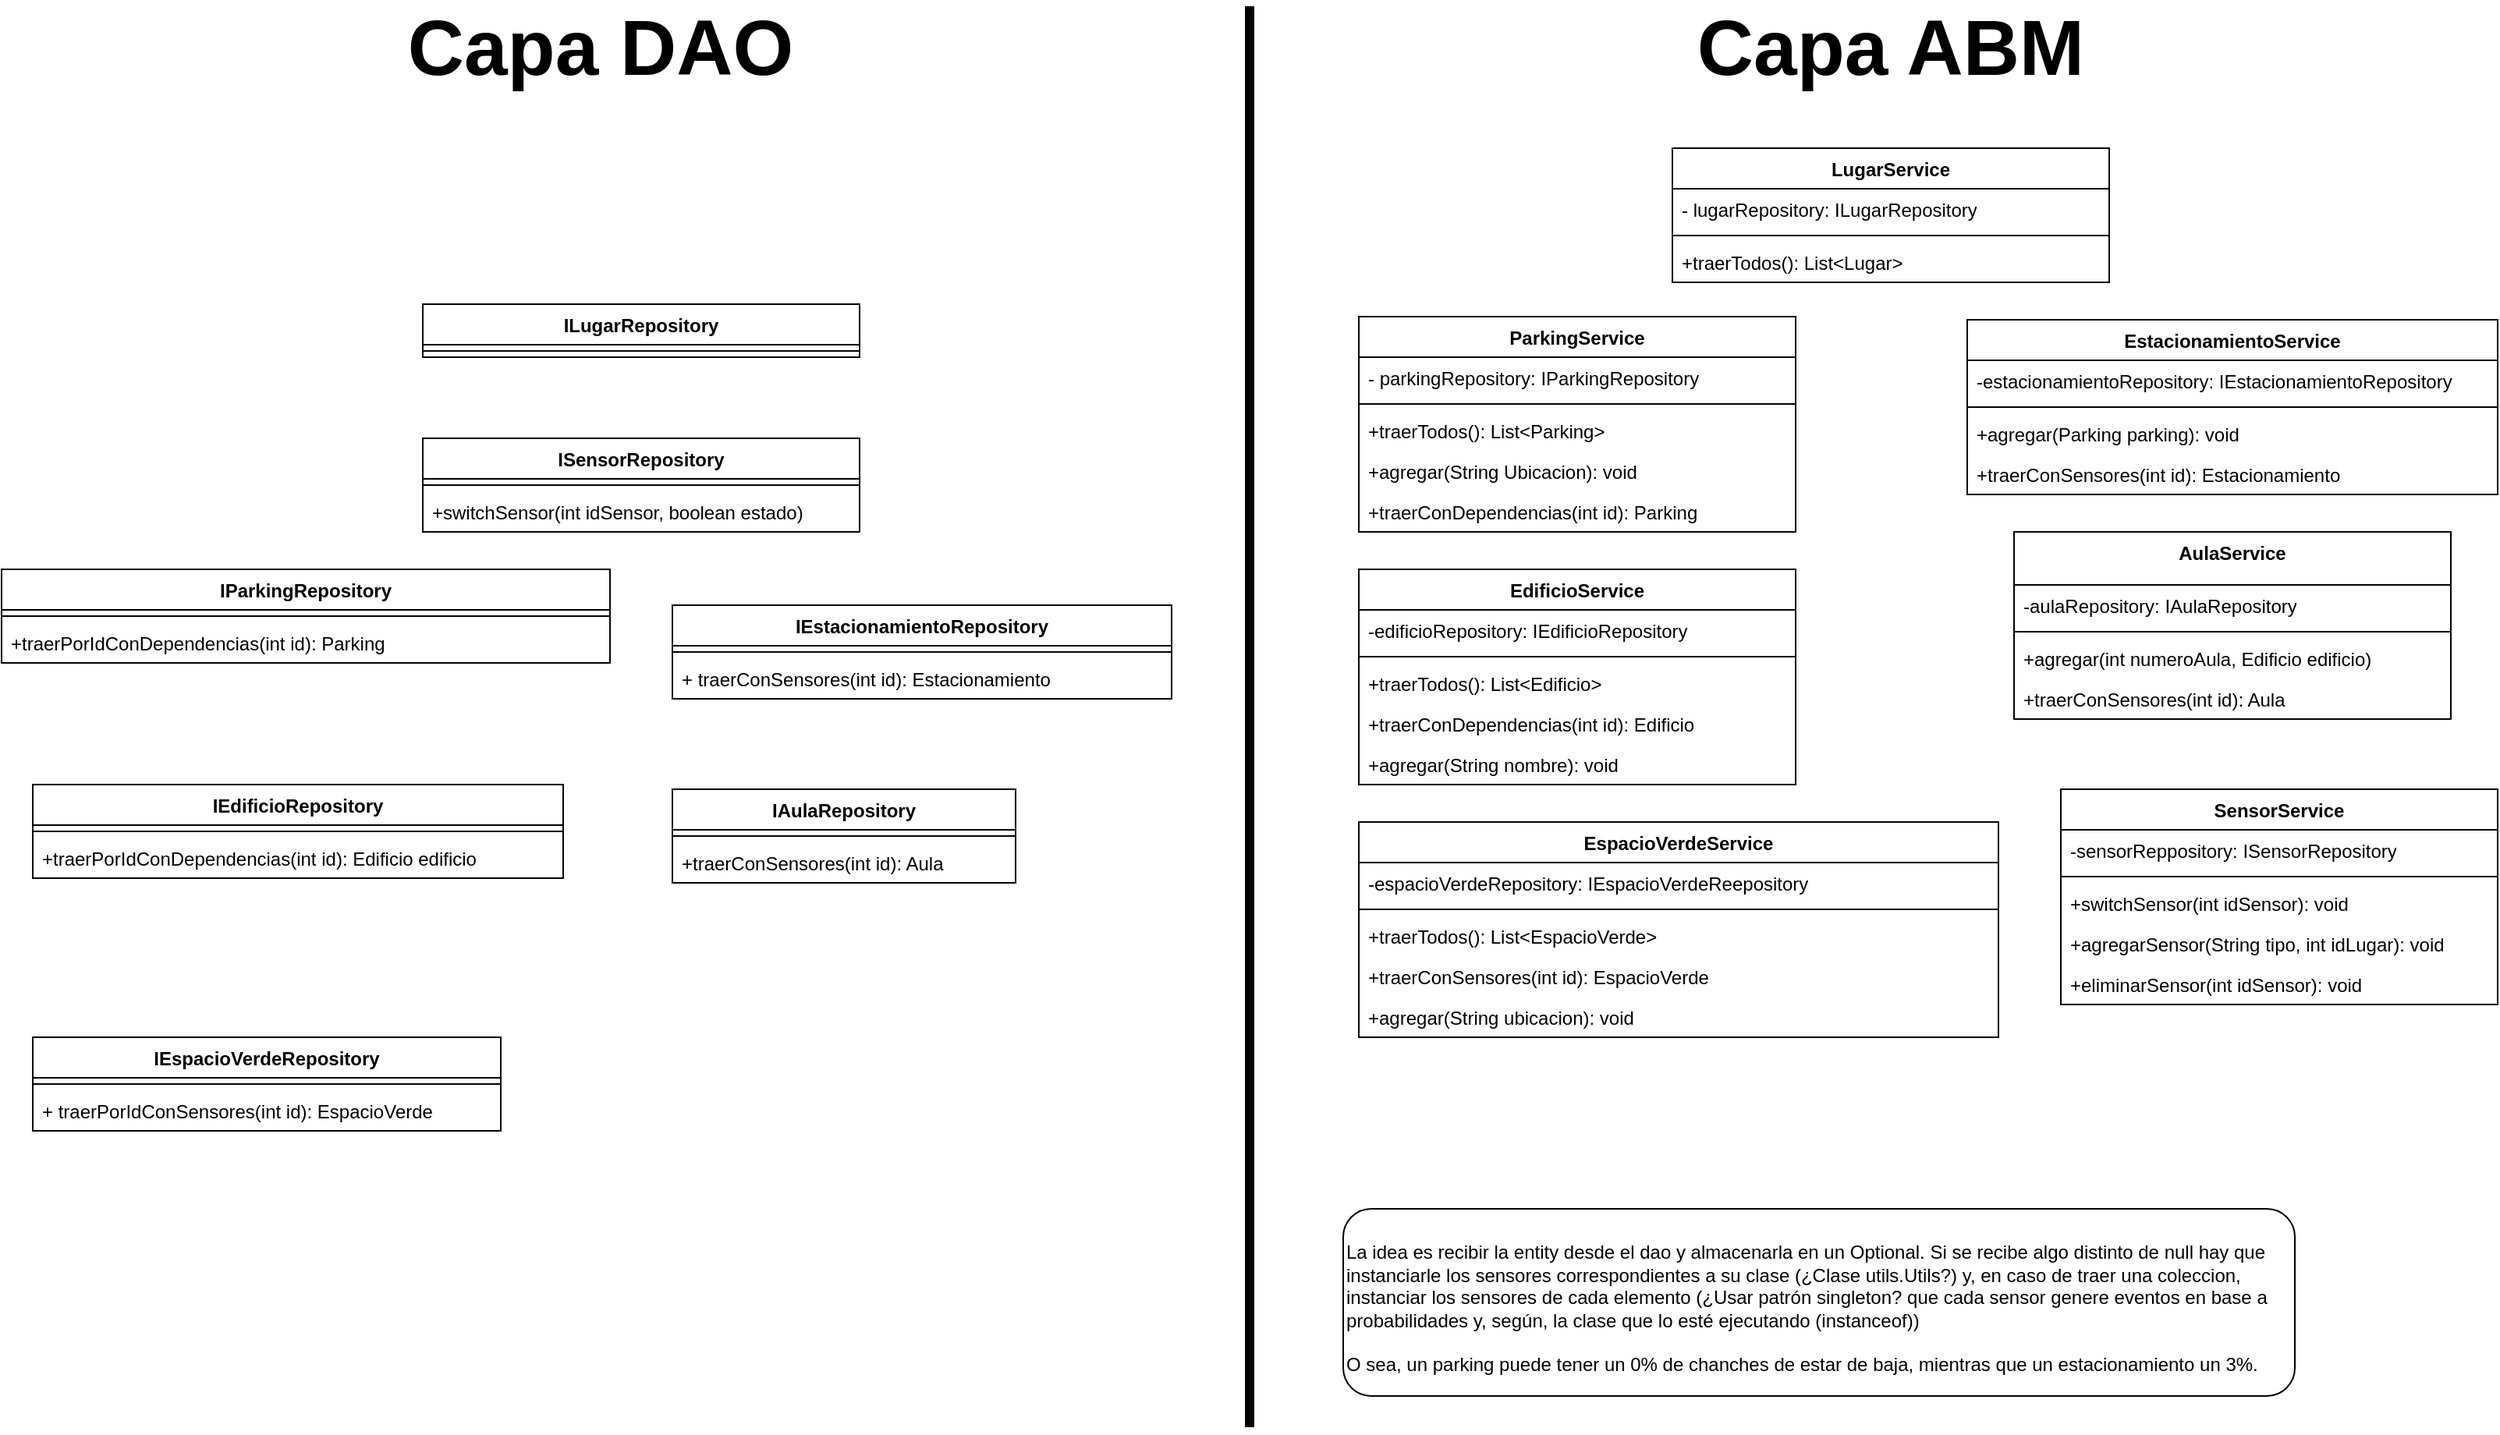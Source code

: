 <mxfile version="21.2.8" type="device">
  <diagram id="C5RBs43oDa-KdzZeNtuy" name="Page-1">
    <mxGraphModel dx="1104" dy="516" grid="1" gridSize="10" guides="1" tooltips="1" connect="1" arrows="1" fold="1" page="1" pageScale="1" pageWidth="827" pageHeight="1169" math="0" shadow="0">
      <root>
        <mxCell id="WIyWlLk6GJQsqaUBKTNV-0" />
        <mxCell id="WIyWlLk6GJQsqaUBKTNV-1" parent="WIyWlLk6GJQsqaUBKTNV-0" />
        <mxCell id="1DWwguOjTwN6T6K3VdsB-0" value="&lt;font style=&quot;font-size: 50px;&quot;&gt;Capa DAO&lt;/font&gt;" style="text;html=1;strokeColor=none;fillColor=none;align=center;verticalAlign=middle;whiteSpace=wrap;rounded=0;fontStyle=1" parent="WIyWlLk6GJQsqaUBKTNV-1" vertex="1">
          <mxGeometry x="264" y="50" width="300" height="30" as="geometry" />
        </mxCell>
        <mxCell id="1DWwguOjTwN6T6K3VdsB-1" value="ILugarRepository" style="swimlane;fontStyle=1;align=center;verticalAlign=top;childLayout=stackLayout;horizontal=1;startSize=26;horizontalStack=0;resizeParent=1;resizeParentMax=0;resizeLast=0;collapsible=1;marginBottom=0;whiteSpace=wrap;html=1;" parent="WIyWlLk6GJQsqaUBKTNV-1" vertex="1">
          <mxGeometry x="300" y="230" width="280" height="34" as="geometry" />
        </mxCell>
        <mxCell id="1DWwguOjTwN6T6K3VdsB-3" value="" style="line;strokeWidth=1;fillColor=none;align=left;verticalAlign=middle;spacingTop=-1;spacingLeft=3;spacingRight=3;rotatable=0;labelPosition=right;points=[];portConstraint=eastwest;strokeColor=inherit;" parent="1DWwguOjTwN6T6K3VdsB-1" vertex="1">
          <mxGeometry y="26" width="280" height="8" as="geometry" />
        </mxCell>
        <mxCell id="1DWwguOjTwN6T6K3VdsB-5" value="IEdificioRepository" style="swimlane;fontStyle=1;align=center;verticalAlign=top;childLayout=stackLayout;horizontal=1;startSize=26;horizontalStack=0;resizeParent=1;resizeParentMax=0;resizeLast=0;collapsible=1;marginBottom=0;whiteSpace=wrap;html=1;" parent="WIyWlLk6GJQsqaUBKTNV-1" vertex="1">
          <mxGeometry x="50" y="538" width="340" height="60" as="geometry" />
        </mxCell>
        <mxCell id="1DWwguOjTwN6T6K3VdsB-6" value="" style="line;strokeWidth=1;fillColor=none;align=left;verticalAlign=middle;spacingTop=-1;spacingLeft=3;spacingRight=3;rotatable=0;labelPosition=right;points=[];portConstraint=eastwest;strokeColor=inherit;" parent="1DWwguOjTwN6T6K3VdsB-5" vertex="1">
          <mxGeometry y="26" width="340" height="8" as="geometry" />
        </mxCell>
        <mxCell id="1DWwguOjTwN6T6K3VdsB-23" value="+traerPorIdConDependencias(int id): Edificio edificio" style="text;strokeColor=none;fillColor=none;align=left;verticalAlign=top;spacingLeft=4;spacingRight=4;overflow=hidden;rotatable=0;points=[[0,0.5],[1,0.5]];portConstraint=eastwest;whiteSpace=wrap;html=1;" parent="1DWwguOjTwN6T6K3VdsB-5" vertex="1">
          <mxGeometry y="34" width="340" height="26" as="geometry" />
        </mxCell>
        <mxCell id="1DWwguOjTwN6T6K3VdsB-7" value="IEstacionamientoRepository" style="swimlane;fontStyle=1;align=center;verticalAlign=top;childLayout=stackLayout;horizontal=1;startSize=26;horizontalStack=0;resizeParent=1;resizeParentMax=0;resizeLast=0;collapsible=1;marginBottom=0;whiteSpace=wrap;html=1;" parent="WIyWlLk6GJQsqaUBKTNV-1" vertex="1">
          <mxGeometry x="460" y="423" width="320" height="60" as="geometry" />
        </mxCell>
        <mxCell id="1DWwguOjTwN6T6K3VdsB-8" value="" style="line;strokeWidth=1;fillColor=none;align=left;verticalAlign=middle;spacingTop=-1;spacingLeft=3;spacingRight=3;rotatable=0;labelPosition=right;points=[];portConstraint=eastwest;strokeColor=inherit;" parent="1DWwguOjTwN6T6K3VdsB-7" vertex="1">
          <mxGeometry y="26" width="320" height="8" as="geometry" />
        </mxCell>
        <mxCell id="QCgtRryQP9PutvG23UK4-2" value="+ traerConSensores(int id): Estacionamiento" style="text;strokeColor=none;fillColor=none;align=left;verticalAlign=top;spacingLeft=4;spacingRight=4;overflow=hidden;rotatable=0;points=[[0,0.5],[1,0.5]];portConstraint=eastwest;whiteSpace=wrap;html=1;" vertex="1" parent="1DWwguOjTwN6T6K3VdsB-7">
          <mxGeometry y="34" width="320" height="26" as="geometry" />
        </mxCell>
        <mxCell id="1DWwguOjTwN6T6K3VdsB-9" value="IParkingRepository" style="swimlane;fontStyle=1;align=center;verticalAlign=top;childLayout=stackLayout;horizontal=1;startSize=26;horizontalStack=0;resizeParent=1;resizeParentMax=0;resizeLast=0;collapsible=1;marginBottom=0;whiteSpace=wrap;html=1;" parent="WIyWlLk6GJQsqaUBKTNV-1" vertex="1">
          <mxGeometry x="30" y="400" width="390" height="60" as="geometry" />
        </mxCell>
        <mxCell id="1DWwguOjTwN6T6K3VdsB-10" value="" style="line;strokeWidth=1;fillColor=none;align=left;verticalAlign=middle;spacingTop=-1;spacingLeft=3;spacingRight=3;rotatable=0;labelPosition=right;points=[];portConstraint=eastwest;strokeColor=inherit;" parent="1DWwguOjTwN6T6K3VdsB-9" vertex="1">
          <mxGeometry y="26" width="390" height="8" as="geometry" />
        </mxCell>
        <mxCell id="1DWwguOjTwN6T6K3VdsB-21" value="+traerPorIdConDependencias(int id): Parking" style="text;strokeColor=none;fillColor=none;align=left;verticalAlign=top;spacingLeft=4;spacingRight=4;overflow=hidden;rotatable=0;points=[[0,0.5],[1,0.5]];portConstraint=eastwest;whiteSpace=wrap;html=1;" parent="1DWwguOjTwN6T6K3VdsB-9" vertex="1">
          <mxGeometry y="34" width="390" height="26" as="geometry" />
        </mxCell>
        <mxCell id="1DWwguOjTwN6T6K3VdsB-11" value="IAulaRepository" style="swimlane;fontStyle=1;align=center;verticalAlign=top;childLayout=stackLayout;horizontal=1;startSize=26;horizontalStack=0;resizeParent=1;resizeParentMax=0;resizeLast=0;collapsible=1;marginBottom=0;whiteSpace=wrap;html=1;" parent="WIyWlLk6GJQsqaUBKTNV-1" vertex="1">
          <mxGeometry x="460" y="541" width="220" height="60" as="geometry" />
        </mxCell>
        <mxCell id="1DWwguOjTwN6T6K3VdsB-12" value="" style="line;strokeWidth=1;fillColor=none;align=left;verticalAlign=middle;spacingTop=-1;spacingLeft=3;spacingRight=3;rotatable=0;labelPosition=right;points=[];portConstraint=eastwest;strokeColor=inherit;" parent="1DWwguOjTwN6T6K3VdsB-11" vertex="1">
          <mxGeometry y="26" width="220" height="8" as="geometry" />
        </mxCell>
        <mxCell id="QCgtRryQP9PutvG23UK4-3" value="+traerConSensores(int id): Aula" style="text;strokeColor=none;fillColor=none;align=left;verticalAlign=top;spacingLeft=4;spacingRight=4;overflow=hidden;rotatable=0;points=[[0,0.5],[1,0.5]];portConstraint=eastwest;whiteSpace=wrap;html=1;" vertex="1" parent="1DWwguOjTwN6T6K3VdsB-11">
          <mxGeometry y="34" width="220" height="26" as="geometry" />
        </mxCell>
        <mxCell id="1DWwguOjTwN6T6K3VdsB-13" value="IEspacioVerdeRepository" style="swimlane;fontStyle=1;align=center;verticalAlign=top;childLayout=stackLayout;horizontal=1;startSize=26;horizontalStack=0;resizeParent=1;resizeParentMax=0;resizeLast=0;collapsible=1;marginBottom=0;whiteSpace=wrap;html=1;" parent="WIyWlLk6GJQsqaUBKTNV-1" vertex="1">
          <mxGeometry x="50" y="700" width="300" height="60" as="geometry" />
        </mxCell>
        <mxCell id="1DWwguOjTwN6T6K3VdsB-14" value="" style="line;strokeWidth=1;fillColor=none;align=left;verticalAlign=middle;spacingTop=-1;spacingLeft=3;spacingRight=3;rotatable=0;labelPosition=right;points=[];portConstraint=eastwest;strokeColor=inherit;" parent="1DWwguOjTwN6T6K3VdsB-13" vertex="1">
          <mxGeometry y="26" width="300" height="8" as="geometry" />
        </mxCell>
        <mxCell id="1DWwguOjTwN6T6K3VdsB-19" value="+ traerPorIdConSensores(int id): EspacioVerde" style="text;strokeColor=none;fillColor=none;align=left;verticalAlign=top;spacingLeft=4;spacingRight=4;overflow=hidden;rotatable=0;points=[[0,0.5],[1,0.5]];portConstraint=eastwest;whiteSpace=wrap;html=1;" parent="1DWwguOjTwN6T6K3VdsB-13" vertex="1">
          <mxGeometry y="34" width="300" height="26" as="geometry" />
        </mxCell>
        <mxCell id="1DWwguOjTwN6T6K3VdsB-25" value="" style="endArrow=none;html=1;rounded=0;fontSize=21;strokeWidth=6;" parent="WIyWlLk6GJQsqaUBKTNV-1" edge="1">
          <mxGeometry width="50" height="50" relative="1" as="geometry">
            <mxPoint x="830" y="950" as="sourcePoint" />
            <mxPoint x="830" y="39" as="targetPoint" />
          </mxGeometry>
        </mxCell>
        <mxCell id="1DWwguOjTwN6T6K3VdsB-26" value="&lt;font style=&quot;font-size: 50px;&quot;&gt;Capa ABM&lt;/font&gt;" style="text;html=1;strokeColor=none;fillColor=none;align=center;verticalAlign=middle;whiteSpace=wrap;rounded=0;fontStyle=1" parent="WIyWlLk6GJQsqaUBKTNV-1" vertex="1">
          <mxGeometry x="1091" y="50" width="300" height="30" as="geometry" />
        </mxCell>
        <mxCell id="1DWwguOjTwN6T6K3VdsB-27" value="LugarService" style="swimlane;fontStyle=1;align=center;verticalAlign=top;childLayout=stackLayout;horizontal=1;startSize=26;horizontalStack=0;resizeParent=1;resizeParentMax=0;resizeLast=0;collapsible=1;marginBottom=0;whiteSpace=wrap;html=1;" parent="WIyWlLk6GJQsqaUBKTNV-1" vertex="1">
          <mxGeometry x="1101" y="130" width="280" height="86" as="geometry" />
        </mxCell>
        <mxCell id="1DWwguOjTwN6T6K3VdsB-44" value="- lugarRepository: ILugarRepository" style="text;strokeColor=none;fillColor=none;align=left;verticalAlign=top;spacingLeft=4;spacingRight=4;overflow=hidden;rotatable=0;points=[[0,0.5],[1,0.5]];portConstraint=eastwest;whiteSpace=wrap;html=1;" parent="1DWwguOjTwN6T6K3VdsB-27" vertex="1">
          <mxGeometry y="26" width="280" height="26" as="geometry" />
        </mxCell>
        <mxCell id="1DWwguOjTwN6T6K3VdsB-28" value="" style="line;strokeWidth=1;fillColor=none;align=left;verticalAlign=middle;spacingTop=-1;spacingLeft=3;spacingRight=3;rotatable=0;labelPosition=right;points=[];portConstraint=eastwest;strokeColor=inherit;" parent="1DWwguOjTwN6T6K3VdsB-27" vertex="1">
          <mxGeometry y="52" width="280" height="8" as="geometry" />
        </mxCell>
        <mxCell id="1DWwguOjTwN6T6K3VdsB-39" value="+traerTodos(): List&amp;lt;Lugar&amp;gt;" style="text;strokeColor=none;fillColor=none;align=left;verticalAlign=top;spacingLeft=4;spacingRight=4;overflow=hidden;rotatable=0;points=[[0,0.5],[1,0.5]];portConstraint=eastwest;whiteSpace=wrap;html=1;" parent="1DWwguOjTwN6T6K3VdsB-27" vertex="1">
          <mxGeometry y="60" width="280" height="26" as="geometry" />
        </mxCell>
        <mxCell id="1DWwguOjTwN6T6K3VdsB-29" value="ParkingService" style="swimlane;fontStyle=1;align=center;verticalAlign=top;childLayout=stackLayout;horizontal=1;startSize=26;horizontalStack=0;resizeParent=1;resizeParentMax=0;resizeLast=0;collapsible=1;marginBottom=0;whiteSpace=wrap;html=1;" parent="WIyWlLk6GJQsqaUBKTNV-1" vertex="1">
          <mxGeometry x="900" y="238" width="280" height="138" as="geometry" />
        </mxCell>
        <mxCell id="1DWwguOjTwN6T6K3VdsB-45" value="- parkingRepository: IParkingRepository" style="text;strokeColor=none;fillColor=none;align=left;verticalAlign=top;spacingLeft=4;spacingRight=4;overflow=hidden;rotatable=0;points=[[0,0.5],[1,0.5]];portConstraint=eastwest;whiteSpace=wrap;html=1;" parent="1DWwguOjTwN6T6K3VdsB-29" vertex="1">
          <mxGeometry y="26" width="280" height="26" as="geometry" />
        </mxCell>
        <mxCell id="1DWwguOjTwN6T6K3VdsB-30" value="" style="line;strokeWidth=1;fillColor=none;align=left;verticalAlign=middle;spacingTop=-1;spacingLeft=3;spacingRight=3;rotatable=0;labelPosition=right;points=[];portConstraint=eastwest;strokeColor=inherit;" parent="1DWwguOjTwN6T6K3VdsB-29" vertex="1">
          <mxGeometry y="52" width="280" height="8" as="geometry" />
        </mxCell>
        <mxCell id="1DWwguOjTwN6T6K3VdsB-40" value="+traerTodos(): List&amp;lt;Parking&amp;gt;" style="text;strokeColor=none;fillColor=none;align=left;verticalAlign=top;spacingLeft=4;spacingRight=4;overflow=hidden;rotatable=0;points=[[0,0.5],[1,0.5]];portConstraint=eastwest;whiteSpace=wrap;html=1;" parent="1DWwguOjTwN6T6K3VdsB-29" vertex="1">
          <mxGeometry y="60" width="280" height="26" as="geometry" />
        </mxCell>
        <mxCell id="1DWwguOjTwN6T6K3VdsB-41" value="+agregar(String Ubicacion): void" style="text;strokeColor=none;fillColor=none;align=left;verticalAlign=top;spacingLeft=4;spacingRight=4;overflow=hidden;rotatable=0;points=[[0,0.5],[1,0.5]];portConstraint=eastwest;whiteSpace=wrap;html=1;" parent="1DWwguOjTwN6T6K3VdsB-29" vertex="1">
          <mxGeometry y="86" width="280" height="26" as="geometry" />
        </mxCell>
        <mxCell id="1DWwguOjTwN6T6K3VdsB-42" value="+traerConDependencias(int id): Parking" style="text;strokeColor=none;fillColor=none;align=left;verticalAlign=top;spacingLeft=4;spacingRight=4;overflow=hidden;rotatable=0;points=[[0,0.5],[1,0.5]];portConstraint=eastwest;whiteSpace=wrap;html=1;" parent="1DWwguOjTwN6T6K3VdsB-29" vertex="1">
          <mxGeometry y="112" width="280" height="26" as="geometry" />
        </mxCell>
        <mxCell id="1DWwguOjTwN6T6K3VdsB-31" value="EstacionamientoService" style="swimlane;fontStyle=1;align=center;verticalAlign=top;childLayout=stackLayout;horizontal=1;startSize=26;horizontalStack=0;resizeParent=1;resizeParentMax=0;resizeLast=0;collapsible=1;marginBottom=0;whiteSpace=wrap;html=1;" parent="WIyWlLk6GJQsqaUBKTNV-1" vertex="1">
          <mxGeometry x="1290" y="240" width="340" height="112" as="geometry" />
        </mxCell>
        <mxCell id="1DWwguOjTwN6T6K3VdsB-46" value="-estacionamientoRepository: IEstacionamientoRepository" style="text;strokeColor=none;fillColor=none;align=left;verticalAlign=top;spacingLeft=4;spacingRight=4;overflow=hidden;rotatable=0;points=[[0,0.5],[1,0.5]];portConstraint=eastwest;whiteSpace=wrap;html=1;" parent="1DWwguOjTwN6T6K3VdsB-31" vertex="1">
          <mxGeometry y="26" width="340" height="26" as="geometry" />
        </mxCell>
        <mxCell id="1DWwguOjTwN6T6K3VdsB-32" value="" style="line;strokeWidth=1;fillColor=none;align=left;verticalAlign=middle;spacingTop=-1;spacingLeft=3;spacingRight=3;rotatable=0;labelPosition=right;points=[];portConstraint=eastwest;strokeColor=inherit;" parent="1DWwguOjTwN6T6K3VdsB-31" vertex="1">
          <mxGeometry y="52" width="340" height="8" as="geometry" />
        </mxCell>
        <mxCell id="1DWwguOjTwN6T6K3VdsB-43" value="+agregar(Parking parking): void" style="text;strokeColor=none;fillColor=none;align=left;verticalAlign=top;spacingLeft=4;spacingRight=4;overflow=hidden;rotatable=0;points=[[0,0.5],[1,0.5]];portConstraint=eastwest;whiteSpace=wrap;html=1;" parent="1DWwguOjTwN6T6K3VdsB-31" vertex="1">
          <mxGeometry y="60" width="340" height="26" as="geometry" />
        </mxCell>
        <mxCell id="QCgtRryQP9PutvG23UK4-5" value="+traerConSensores(int id): Estacionamiento" style="text;strokeColor=none;fillColor=none;align=left;verticalAlign=top;spacingLeft=4;spacingRight=4;overflow=hidden;rotatable=0;points=[[0,0.5],[1,0.5]];portConstraint=eastwest;whiteSpace=wrap;html=1;" vertex="1" parent="1DWwguOjTwN6T6K3VdsB-31">
          <mxGeometry y="86" width="340" height="26" as="geometry" />
        </mxCell>
        <mxCell id="1DWwguOjTwN6T6K3VdsB-33" value="EdificioService" style="swimlane;fontStyle=1;align=center;verticalAlign=top;childLayout=stackLayout;horizontal=1;startSize=26;horizontalStack=0;resizeParent=1;resizeParentMax=0;resizeLast=0;collapsible=1;marginBottom=0;whiteSpace=wrap;html=1;" parent="WIyWlLk6GJQsqaUBKTNV-1" vertex="1">
          <mxGeometry x="900" y="400" width="280" height="138" as="geometry" />
        </mxCell>
        <mxCell id="1DWwguOjTwN6T6K3VdsB-47" value="-edificioRepository: IEdificioRepository" style="text;strokeColor=none;fillColor=none;align=left;verticalAlign=top;spacingLeft=4;spacingRight=4;overflow=hidden;rotatable=0;points=[[0,0.5],[1,0.5]];portConstraint=eastwest;whiteSpace=wrap;html=1;" parent="1DWwguOjTwN6T6K3VdsB-33" vertex="1">
          <mxGeometry y="26" width="280" height="26" as="geometry" />
        </mxCell>
        <mxCell id="1DWwguOjTwN6T6K3VdsB-34" value="" style="line;strokeWidth=1;fillColor=none;align=left;verticalAlign=middle;spacingTop=-1;spacingLeft=3;spacingRight=3;rotatable=0;labelPosition=right;points=[];portConstraint=eastwest;strokeColor=inherit;" parent="1DWwguOjTwN6T6K3VdsB-33" vertex="1">
          <mxGeometry y="52" width="280" height="8" as="geometry" />
        </mxCell>
        <mxCell id="1DWwguOjTwN6T6K3VdsB-50" value="+traerTodos(): List&amp;lt;Edificio&amp;gt;" style="text;strokeColor=none;fillColor=none;align=left;verticalAlign=top;spacingLeft=4;spacingRight=4;overflow=hidden;rotatable=0;points=[[0,0.5],[1,0.5]];portConstraint=eastwest;whiteSpace=wrap;html=1;" parent="1DWwguOjTwN6T6K3VdsB-33" vertex="1">
          <mxGeometry y="60" width="280" height="26" as="geometry" />
        </mxCell>
        <mxCell id="1DWwguOjTwN6T6K3VdsB-49" value="+traerConDependencias(int id): Edificio" style="text;strokeColor=none;fillColor=none;align=left;verticalAlign=top;spacingLeft=4;spacingRight=4;overflow=hidden;rotatable=0;points=[[0,0.5],[1,0.5]];portConstraint=eastwest;whiteSpace=wrap;html=1;" parent="1DWwguOjTwN6T6K3VdsB-33" vertex="1">
          <mxGeometry y="86" width="280" height="26" as="geometry" />
        </mxCell>
        <mxCell id="1DWwguOjTwN6T6K3VdsB-48" value="+agregar(String nombre): void" style="text;strokeColor=none;fillColor=none;align=left;verticalAlign=top;spacingLeft=4;spacingRight=4;overflow=hidden;rotatable=0;points=[[0,0.5],[1,0.5]];portConstraint=eastwest;whiteSpace=wrap;html=1;" parent="1DWwguOjTwN6T6K3VdsB-33" vertex="1">
          <mxGeometry y="112" width="280" height="26" as="geometry" />
        </mxCell>
        <mxCell id="1DWwguOjTwN6T6K3VdsB-35" value="AulaService" style="swimlane;fontStyle=1;align=center;verticalAlign=top;childLayout=stackLayout;horizontal=1;startSize=34;horizontalStack=0;resizeParent=1;resizeParentMax=0;resizeLast=0;collapsible=1;marginBottom=0;whiteSpace=wrap;html=1;" parent="WIyWlLk6GJQsqaUBKTNV-1" vertex="1">
          <mxGeometry x="1320" y="376" width="280" height="120" as="geometry" />
        </mxCell>
        <mxCell id="1DWwguOjTwN6T6K3VdsB-51" value="-aulaRepository: IAulaRepository" style="text;strokeColor=none;fillColor=none;align=left;verticalAlign=top;spacingLeft=4;spacingRight=4;overflow=hidden;rotatable=0;points=[[0,0.5],[1,0.5]];portConstraint=eastwest;whiteSpace=wrap;html=1;" parent="1DWwguOjTwN6T6K3VdsB-35" vertex="1">
          <mxGeometry y="34" width="280" height="26" as="geometry" />
        </mxCell>
        <mxCell id="1DWwguOjTwN6T6K3VdsB-36" value="" style="line;strokeWidth=1;fillColor=none;align=left;verticalAlign=middle;spacingTop=-1;spacingLeft=3;spacingRight=3;rotatable=0;labelPosition=right;points=[];portConstraint=eastwest;strokeColor=inherit;" parent="1DWwguOjTwN6T6K3VdsB-35" vertex="1">
          <mxGeometry y="60" width="280" height="8" as="geometry" />
        </mxCell>
        <mxCell id="1DWwguOjTwN6T6K3VdsB-52" value="+agregar(int numeroAula, Edificio edificio)" style="text;strokeColor=none;fillColor=none;align=left;verticalAlign=top;spacingLeft=4;spacingRight=4;overflow=hidden;rotatable=0;points=[[0,0.5],[1,0.5]];portConstraint=eastwest;whiteSpace=wrap;html=1;" parent="1DWwguOjTwN6T6K3VdsB-35" vertex="1">
          <mxGeometry y="68" width="280" height="26" as="geometry" />
        </mxCell>
        <mxCell id="QCgtRryQP9PutvG23UK4-4" value="+traerConSensores(int id): Aula" style="text;strokeColor=none;fillColor=none;align=left;verticalAlign=top;spacingLeft=4;spacingRight=4;overflow=hidden;rotatable=0;points=[[0,0.5],[1,0.5]];portConstraint=eastwest;whiteSpace=wrap;html=1;" vertex="1" parent="1DWwguOjTwN6T6K3VdsB-35">
          <mxGeometry y="94" width="280" height="26" as="geometry" />
        </mxCell>
        <mxCell id="1DWwguOjTwN6T6K3VdsB-37" value="EspacioVerdeService" style="swimlane;fontStyle=1;align=center;verticalAlign=top;childLayout=stackLayout;horizontal=1;startSize=26;horizontalStack=0;resizeParent=1;resizeParentMax=0;resizeLast=0;collapsible=1;marginBottom=0;whiteSpace=wrap;html=1;" parent="WIyWlLk6GJQsqaUBKTNV-1" vertex="1">
          <mxGeometry x="900" y="562" width="410" height="138" as="geometry" />
        </mxCell>
        <mxCell id="1DWwguOjTwN6T6K3VdsB-55" value="-espacioVerdeRepository: IEspacioVerdeReepository" style="text;strokeColor=none;fillColor=none;align=left;verticalAlign=top;spacingLeft=4;spacingRight=4;overflow=hidden;rotatable=0;points=[[0,0.5],[1,0.5]];portConstraint=eastwest;whiteSpace=wrap;html=1;" parent="1DWwguOjTwN6T6K3VdsB-37" vertex="1">
          <mxGeometry y="26" width="410" height="26" as="geometry" />
        </mxCell>
        <mxCell id="1DWwguOjTwN6T6K3VdsB-38" value="" style="line;strokeWidth=1;fillColor=none;align=left;verticalAlign=middle;spacingTop=-1;spacingLeft=3;spacingRight=3;rotatable=0;labelPosition=right;points=[];portConstraint=eastwest;strokeColor=inherit;" parent="1DWwguOjTwN6T6K3VdsB-37" vertex="1">
          <mxGeometry y="52" width="410" height="8" as="geometry" />
        </mxCell>
        <mxCell id="1DWwguOjTwN6T6K3VdsB-56" value="+traerTodos(): List&amp;lt;EspacioVerde&amp;gt;" style="text;strokeColor=none;fillColor=none;align=left;verticalAlign=top;spacingLeft=4;spacingRight=4;overflow=hidden;rotatable=0;points=[[0,0.5],[1,0.5]];portConstraint=eastwest;whiteSpace=wrap;html=1;" parent="1DWwguOjTwN6T6K3VdsB-37" vertex="1">
          <mxGeometry y="60" width="410" height="26" as="geometry" />
        </mxCell>
        <mxCell id="1DWwguOjTwN6T6K3VdsB-54" value="+traerConSensores(int id): EspacioVerde" style="text;strokeColor=none;fillColor=none;align=left;verticalAlign=top;spacingLeft=4;spacingRight=4;overflow=hidden;rotatable=0;points=[[0,0.5],[1,0.5]];portConstraint=eastwest;whiteSpace=wrap;html=1;" parent="1DWwguOjTwN6T6K3VdsB-37" vertex="1">
          <mxGeometry y="86" width="410" height="26" as="geometry" />
        </mxCell>
        <mxCell id="1DWwguOjTwN6T6K3VdsB-53" value="+agregar(String ubicacion): void" style="text;strokeColor=none;fillColor=none;align=left;verticalAlign=top;spacingLeft=4;spacingRight=4;overflow=hidden;rotatable=0;points=[[0,0.5],[1,0.5]];portConstraint=eastwest;whiteSpace=wrap;html=1;" parent="1DWwguOjTwN6T6K3VdsB-37" vertex="1">
          <mxGeometry y="112" width="410" height="26" as="geometry" />
        </mxCell>
        <mxCell id="1DWwguOjTwN6T6K3VdsB-59" value="&lt;br&gt;La idea es recibir la entity desde el dao y almacenarla en un Optional. Si se recibe algo distinto de null hay que instanciarle los sensores correspondientes a su clase (¿Clase utils.Utils?) y, en caso de traer una coleccion, instanciar los sensores de cada elemento (¿Usar patrón singleton? que cada sensor genere eventos en base a probabilidades y, según, la clase que lo esté ejecutando (instanceof))&lt;br&gt;&lt;br&gt;O sea, un parking puede tener un 0% de chanches de estar de baja, mientras que un estacionamiento un 3%." style="rounded=1;whiteSpace=wrap;html=1;align=left;verticalAlign=top;fillColor=none;" parent="WIyWlLk6GJQsqaUBKTNV-1" vertex="1">
          <mxGeometry x="890" y="810" width="610" height="120" as="geometry" />
        </mxCell>
        <mxCell id="QCgtRryQP9PutvG23UK4-6" value="ISensorRepository" style="swimlane;fontStyle=1;align=center;verticalAlign=top;childLayout=stackLayout;horizontal=1;startSize=26;horizontalStack=0;resizeParent=1;resizeParentMax=0;resizeLast=0;collapsible=1;marginBottom=0;whiteSpace=wrap;html=1;" vertex="1" parent="WIyWlLk6GJQsqaUBKTNV-1">
          <mxGeometry x="300" y="316" width="280" height="60" as="geometry" />
        </mxCell>
        <mxCell id="QCgtRryQP9PutvG23UK4-7" value="" style="line;strokeWidth=1;fillColor=none;align=left;verticalAlign=middle;spacingTop=-1;spacingLeft=3;spacingRight=3;rotatable=0;labelPosition=right;points=[];portConstraint=eastwest;strokeColor=inherit;" vertex="1" parent="QCgtRryQP9PutvG23UK4-6">
          <mxGeometry y="26" width="280" height="8" as="geometry" />
        </mxCell>
        <mxCell id="QCgtRryQP9PutvG23UK4-14" value="+switchSensor(int idSensor, boolean estado)" style="text;strokeColor=none;fillColor=none;align=left;verticalAlign=top;spacingLeft=4;spacingRight=4;overflow=hidden;rotatable=0;points=[[0,0.5],[1,0.5]];portConstraint=eastwest;whiteSpace=wrap;html=1;" vertex="1" parent="QCgtRryQP9PutvG23UK4-6">
          <mxGeometry y="34" width="280" height="26" as="geometry" />
        </mxCell>
        <mxCell id="QCgtRryQP9PutvG23UK4-8" value="SensorService" style="swimlane;fontStyle=1;align=center;verticalAlign=top;childLayout=stackLayout;horizontal=1;startSize=26;horizontalStack=0;resizeParent=1;resizeParentMax=0;resizeLast=0;collapsible=1;marginBottom=0;whiteSpace=wrap;html=1;" vertex="1" parent="WIyWlLk6GJQsqaUBKTNV-1">
          <mxGeometry x="1350" y="541" width="280" height="138" as="geometry" />
        </mxCell>
        <mxCell id="QCgtRryQP9PutvG23UK4-9" value="-sensorReppository: ISensorRepository" style="text;strokeColor=none;fillColor=none;align=left;verticalAlign=top;spacingLeft=4;spacingRight=4;overflow=hidden;rotatable=0;points=[[0,0.5],[1,0.5]];portConstraint=eastwest;whiteSpace=wrap;html=1;" vertex="1" parent="QCgtRryQP9PutvG23UK4-8">
          <mxGeometry y="26" width="280" height="26" as="geometry" />
        </mxCell>
        <mxCell id="QCgtRryQP9PutvG23UK4-10" value="" style="line;strokeWidth=1;fillColor=none;align=left;verticalAlign=middle;spacingTop=-1;spacingLeft=3;spacingRight=3;rotatable=0;labelPosition=right;points=[];portConstraint=eastwest;strokeColor=inherit;" vertex="1" parent="QCgtRryQP9PutvG23UK4-8">
          <mxGeometry y="52" width="280" height="8" as="geometry" />
        </mxCell>
        <mxCell id="QCgtRryQP9PutvG23UK4-11" value="+switchSensor(int idSensor): void" style="text;strokeColor=none;fillColor=none;align=left;verticalAlign=top;spacingLeft=4;spacingRight=4;overflow=hidden;rotatable=0;points=[[0,0.5],[1,0.5]];portConstraint=eastwest;whiteSpace=wrap;html=1;" vertex="1" parent="QCgtRryQP9PutvG23UK4-8">
          <mxGeometry y="60" width="280" height="26" as="geometry" />
        </mxCell>
        <mxCell id="QCgtRryQP9PutvG23UK4-12" value="+agregarSensor(String tipo, int idLugar): void" style="text;strokeColor=none;fillColor=none;align=left;verticalAlign=top;spacingLeft=4;spacingRight=4;overflow=hidden;rotatable=0;points=[[0,0.5],[1,0.5]];portConstraint=eastwest;whiteSpace=wrap;html=1;" vertex="1" parent="QCgtRryQP9PutvG23UK4-8">
          <mxGeometry y="86" width="280" height="26" as="geometry" />
        </mxCell>
        <mxCell id="QCgtRryQP9PutvG23UK4-13" value="+eliminarSensor(int idSensor): void" style="text;strokeColor=none;fillColor=none;align=left;verticalAlign=top;spacingLeft=4;spacingRight=4;overflow=hidden;rotatable=0;points=[[0,0.5],[1,0.5]];portConstraint=eastwest;whiteSpace=wrap;html=1;" vertex="1" parent="QCgtRryQP9PutvG23UK4-8">
          <mxGeometry y="112" width="280" height="26" as="geometry" />
        </mxCell>
      </root>
    </mxGraphModel>
  </diagram>
</mxfile>
